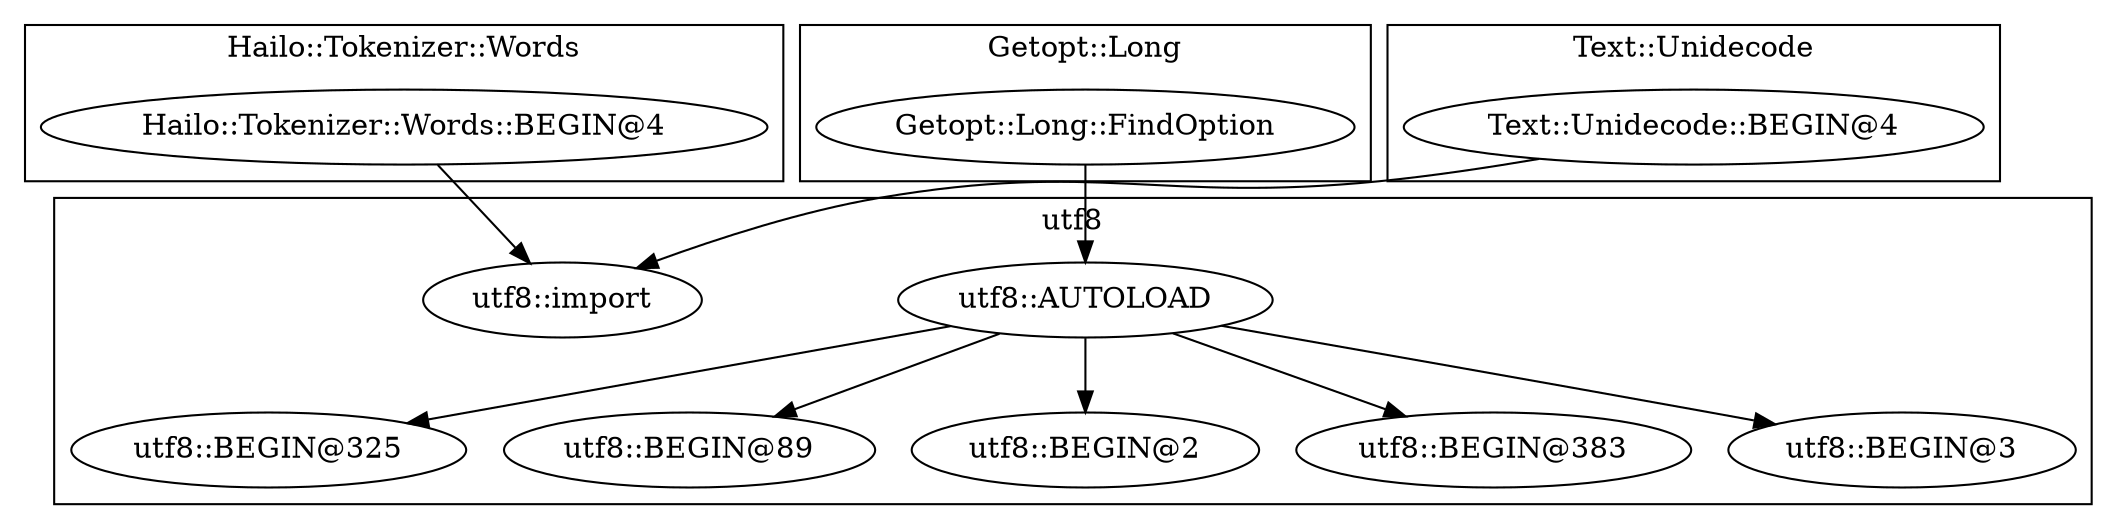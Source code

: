 digraph {
graph [overlap=false]
subgraph cluster_Hailo_Tokenizer_Words {
	label="Hailo::Tokenizer::Words";
	"Hailo::Tokenizer::Words::BEGIN@4";
}
subgraph cluster_utf8 {
	label="utf8";
	"utf8::BEGIN@325";
	"utf8::AUTOLOAD";
	"utf8::BEGIN@89";
	"utf8::BEGIN@2";
	"utf8::BEGIN@383";
	"utf8::BEGIN@3";
	"utf8::import";
}
subgraph cluster_Getopt_Long {
	label="Getopt::Long";
	"Getopt::Long::FindOption";
}
subgraph cluster_Text_Unidecode {
	label="Text::Unidecode";
	"Text::Unidecode::BEGIN@4";
}
"utf8::AUTOLOAD" -> "utf8::BEGIN@3";
"utf8::AUTOLOAD" -> "utf8::BEGIN@89";
"utf8::AUTOLOAD" -> "utf8::BEGIN@383";
"Getopt::Long::FindOption" -> "utf8::AUTOLOAD";
"utf8::AUTOLOAD" -> "utf8::BEGIN@2";
"utf8::AUTOLOAD" -> "utf8::BEGIN@325";
"Text::Unidecode::BEGIN@4" -> "utf8::import";
"Hailo::Tokenizer::Words::BEGIN@4" -> "utf8::import";
}
